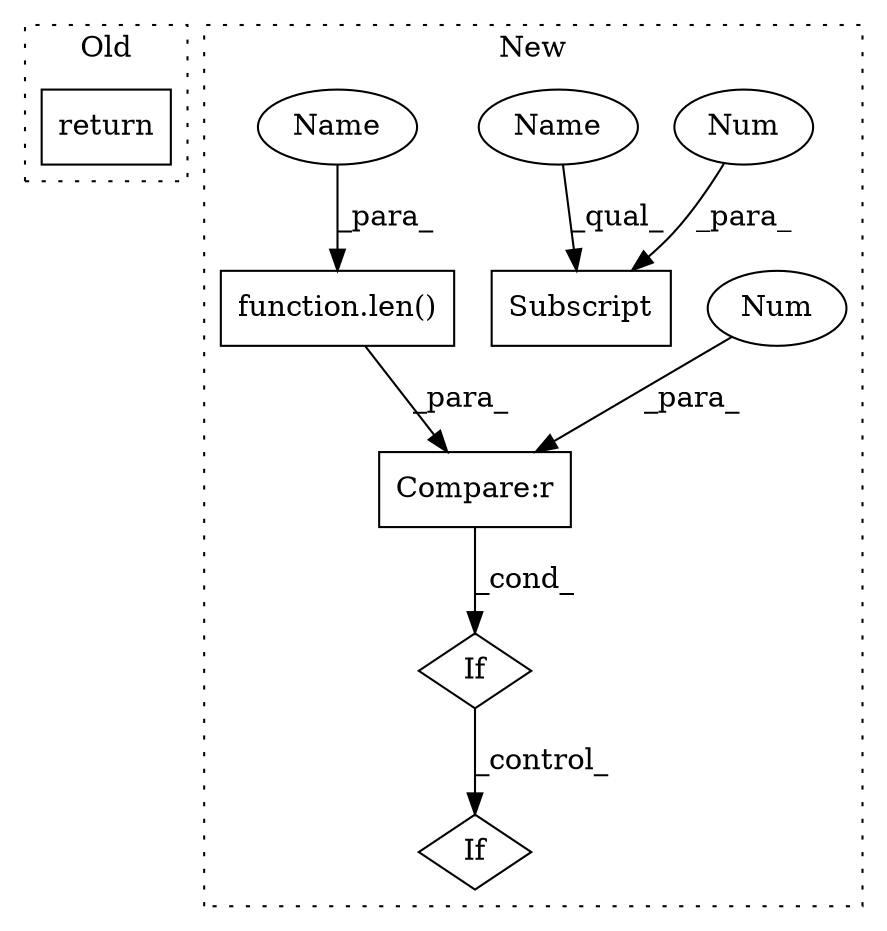 digraph G {
subgraph cluster0 {
1 [label="return" a="93" s="215" l="7" shape="box"];
label = "Old";
style="dotted";
}
subgraph cluster1 {
2 [label="function.len()" a="75" s="553,562" l="4,1" shape="box"];
3 [label="Compare:r" a="40" s="553" l="15" shape="box"];
4 [label="If" a="96" s="553,588" l="0,15" shape="diamond"];
5 [label="Num" a="76" s="567" l="1" shape="ellipse"];
6 [label="Subscript" a="63" s="573,0" l="9,0" shape="box"];
7 [label="Num" a="76" s="579" l="2" shape="ellipse"];
8 [label="If" a="96" s="622,670" l="0,15" shape="diamond"];
9 [label="Name" a="87" s="573" l="5" shape="ellipse"];
10 [label="Name" a="87" s="557" l="5" shape="ellipse"];
label = "New";
style="dotted";
}
2 -> 3 [label="_para_"];
3 -> 4 [label="_cond_"];
4 -> 8 [label="_control_"];
5 -> 3 [label="_para_"];
7 -> 6 [label="_para_"];
9 -> 6 [label="_qual_"];
10 -> 2 [label="_para_"];
}